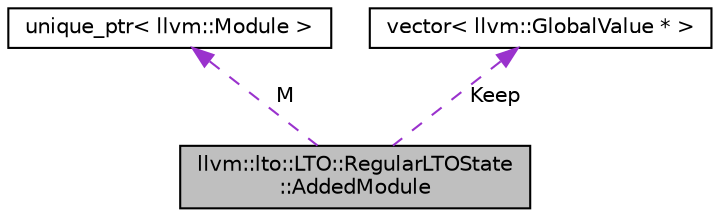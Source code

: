 digraph "llvm::lto::LTO::RegularLTOState::AddedModule"
{
 // LATEX_PDF_SIZE
  bgcolor="transparent";
  edge [fontname="Helvetica",fontsize="10",labelfontname="Helvetica",labelfontsize="10"];
  node [fontname="Helvetica",fontsize="10",shape="box"];
  Node1 [label="llvm::lto::LTO::RegularLTOState\l::AddedModule",height=0.2,width=0.4,color="black", fillcolor="grey75", style="filled", fontcolor="black",tooltip=" "];
  Node2 -> Node1 [dir="back",color="darkorchid3",fontsize="10",style="dashed",label=" M" ,fontname="Helvetica"];
  Node2 [label="unique_ptr\< llvm::Module \>",height=0.2,width=0.4,color="black",tooltip=" "];
  Node3 -> Node1 [dir="back",color="darkorchid3",fontsize="10",style="dashed",label=" Keep" ,fontname="Helvetica"];
  Node3 [label="vector\< llvm::GlobalValue * \>",height=0.2,width=0.4,color="black",tooltip=" "];
}

